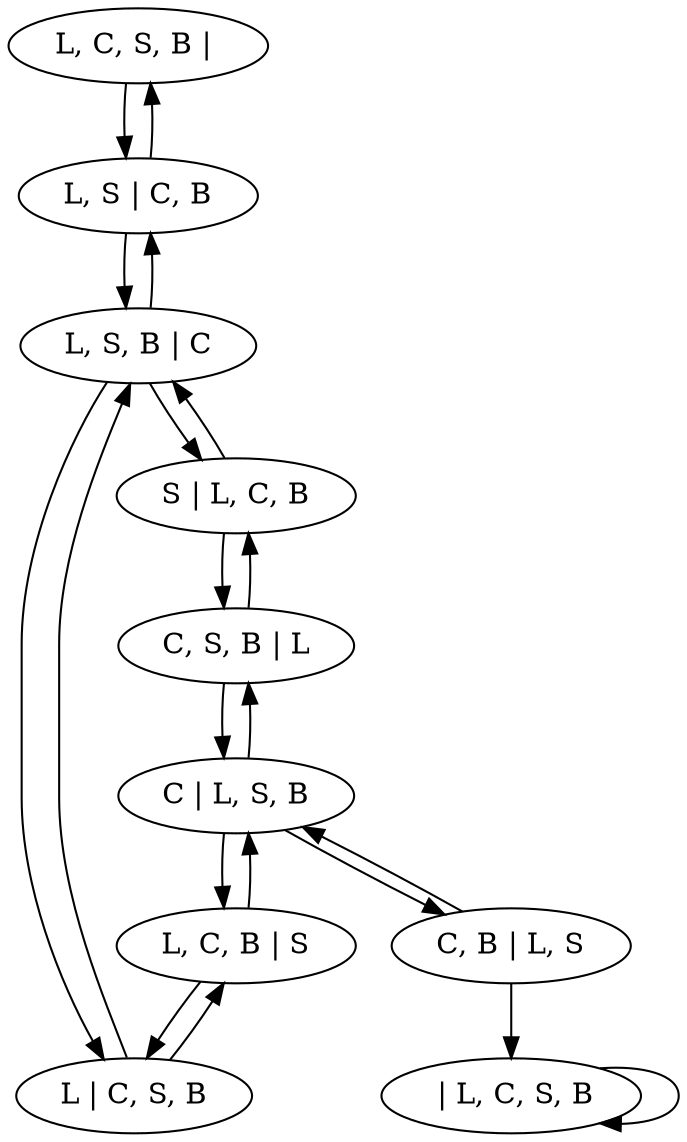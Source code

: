 digraph LoupChevreSalade {
	"L, C, S, B | " -> "L, S | C, B"
	"C, B | L, S" -> " | L, C, S, B"
	"L, S | C, B" -> "L, S, B | C"
	"L, C, B | S" -> "C | L, S, B"
	"L, C, B | S" -> "L | C, S, B"
	"C, S, B | L" -> "S | L, C, B"
	"C, S, B | L" -> "C | L, S, B"
	"L, S, B | C" -> "S | L, C, B"
	"L, S, B | C" -> "L | C, S, B"
	"L, S, B | C" -> "L, S | C, B"
	"C, B | L, S" -> "C | L, S, B"
	"L, S | C, B" -> "L, C, S, B | "
	"C | L, S, B" -> "C, B | L, S"
	"C | L, S, B" -> "C, S, B | L"
	"C | L, S, B" -> "L, C, B | S"
	"L | C, S, B" -> "L, C, B | S"
	"L | C, S, B" -> "L, S, B | C"
	"S | L, C, B" -> "C, S, B | L"
	"S | L, C, B" -> "L, S, B | C"
	" | L, C, S, B" -> " | L, C, S, B"
}
